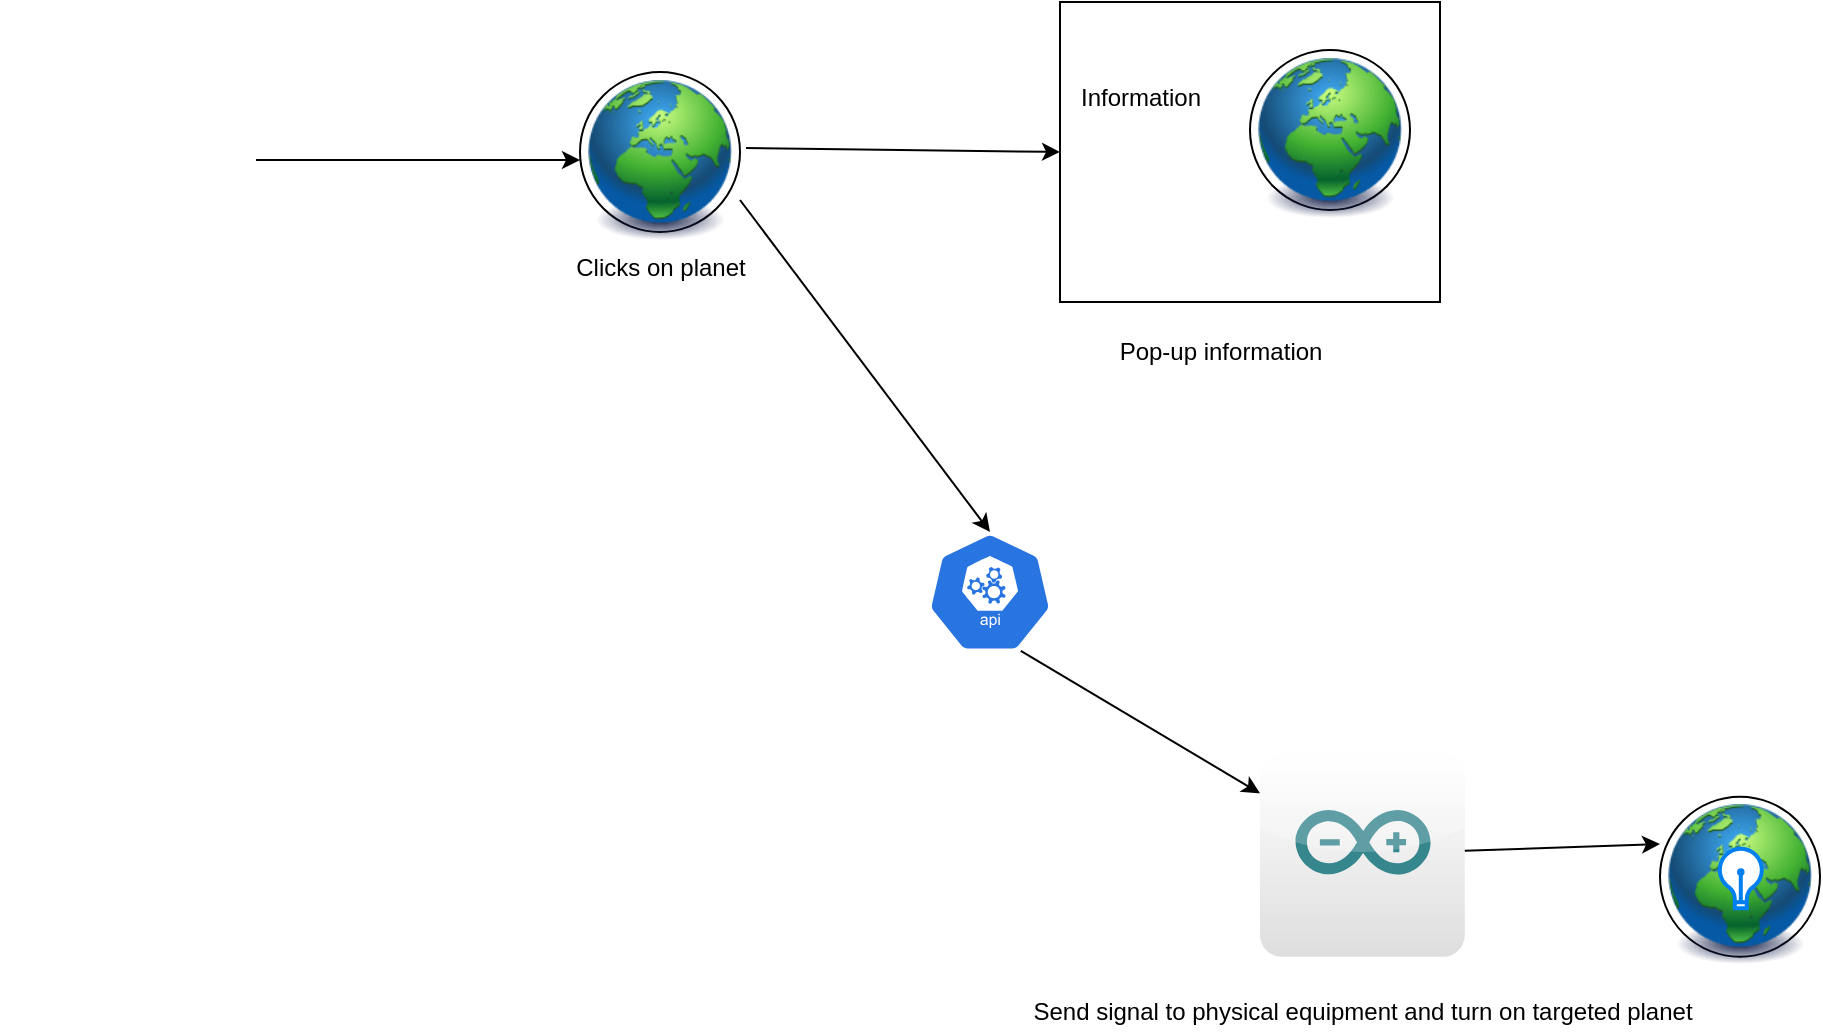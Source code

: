 <mxfile version="16.5.1" type="device"><diagram id="uDRs9OcRIhbEtBqqK2I4" name="Side-1"><mxGraphModel dx="1422" dy="865" grid="1" gridSize="10" guides="1" tooltips="1" connect="1" arrows="1" fold="1" page="1" pageScale="1" pageWidth="3300" pageHeight="4681" math="0" shadow="0"><root><mxCell id="0"/><mxCell id="1" parent="0"/><mxCell id="NnpRM6IyTvtgwIuJeBba-16" value="" style="ellipse;whiteSpace=wrap;html=1;aspect=fixed;" vertex="1" parent="1"><mxGeometry x="1020" y="922.4" width="80" height="80" as="geometry"/></mxCell><mxCell id="NnpRM6IyTvtgwIuJeBba-20" value="" style="image;html=1;image=img/lib/clip_art/general/Earth_globe_128x128.png" vertex="1" parent="1"><mxGeometry x="1020" y="926" width="80" height="80" as="geometry"/></mxCell><mxCell id="NnpRM6IyTvtgwIuJeBba-6" value="" style="rounded=0;whiteSpace=wrap;html=1;" vertex="1" parent="1"><mxGeometry x="720" y="525" width="190" height="150" as="geometry"/></mxCell><mxCell id="NnpRM6IyTvtgwIuJeBba-1" value="" style="shape=image;html=1;verticalAlign=top;verticalLabelPosition=bottom;labelBackgroundColor=#ffffff;imageAspect=0;aspect=fixed;image=https://cdn1.iconfinder.com/data/icons/objects-18/24/lego-figure-toy-head-smile-object-128.png" vertex="1" parent="1"><mxGeometry x="190" y="540" width="128" height="128" as="geometry"/></mxCell><mxCell id="NnpRM6IyTvtgwIuJeBba-2" value="" style="endArrow=classic;html=1;rounded=0;entryX=0;entryY=0.5;entryDx=0;entryDy=0;exitX=1;exitY=0.5;exitDx=0;exitDy=0;" edge="1" parent="1" source="NnpRM6IyTvtgwIuJeBba-1" target="NnpRM6IyTvtgwIuJeBba-18"><mxGeometry width="50" height="50" relative="1" as="geometry"><mxPoint x="320" y="600" as="sourcePoint"/><mxPoint x="450" y="600" as="targetPoint"/></mxGeometry></mxCell><mxCell id="NnpRM6IyTvtgwIuJeBba-3" value="" style="ellipse;whiteSpace=wrap;html=1;aspect=fixed;" vertex="1" parent="1"><mxGeometry x="480" y="560" width="80" height="80" as="geometry"/></mxCell><mxCell id="NnpRM6IyTvtgwIuJeBba-4" value="Clicks on planet" style="text;html=1;align=center;verticalAlign=middle;resizable=0;points=[];autosize=1;strokeColor=none;fillColor=none;" vertex="1" parent="1"><mxGeometry x="470" y="648" width="100" height="20" as="geometry"/></mxCell><mxCell id="NnpRM6IyTvtgwIuJeBba-5" value="" style="ellipse;whiteSpace=wrap;html=1;aspect=fixed;" vertex="1" parent="1"><mxGeometry x="815" y="549" width="80" height="80" as="geometry"/></mxCell><mxCell id="NnpRM6IyTvtgwIuJeBba-7" value="Information" style="text;html=1;align=center;verticalAlign=middle;resizable=0;points=[];autosize=1;strokeColor=none;fillColor=none;" vertex="1" parent="1"><mxGeometry x="720" y="563" width="80" height="20" as="geometry"/></mxCell><mxCell id="NnpRM6IyTvtgwIuJeBba-8" value="Pop-up information" style="text;html=1;align=center;verticalAlign=middle;resizable=0;points=[];autosize=1;strokeColor=none;fillColor=none;" vertex="1" parent="1"><mxGeometry x="740" y="690" width="120" height="20" as="geometry"/></mxCell><mxCell id="NnpRM6IyTvtgwIuJeBba-9" value="" style="endArrow=classic;html=1;rounded=0;exitX=1.038;exitY=0.425;exitDx=0;exitDy=0;exitPerimeter=0;entryX=0;entryY=0.5;entryDx=0;entryDy=0;" edge="1" parent="1" source="NnpRM6IyTvtgwIuJeBba-18" target="NnpRM6IyTvtgwIuJeBba-6"><mxGeometry width="50" height="50" relative="1" as="geometry"><mxPoint x="590" y="600" as="sourcePoint"/><mxPoint x="690" y="600" as="targetPoint"/></mxGeometry></mxCell><mxCell id="NnpRM6IyTvtgwIuJeBba-10" value="" style="endArrow=classic;html=1;rounded=0;entryX=0.5;entryY=0;entryDx=0;entryDy=0;entryPerimeter=0;exitX=1;exitY=0.75;exitDx=0;exitDy=0;" edge="1" parent="1" source="NnpRM6IyTvtgwIuJeBba-18" target="NnpRM6IyTvtgwIuJeBba-13"><mxGeometry width="50" height="50" relative="1" as="geometry"><mxPoint x="580" y="640" as="sourcePoint"/><mxPoint x="660" y="780" as="targetPoint"/></mxGeometry></mxCell><mxCell id="NnpRM6IyTvtgwIuJeBba-11" value="" style="dashed=0;outlineConnect=0;html=1;align=center;labelPosition=center;verticalLabelPosition=bottom;verticalAlign=top;shape=mxgraph.webicons.arduino;gradientColor=#DFDEDE" vertex="1" parent="1"><mxGeometry x="820" y="900" width="102.4" height="102.4" as="geometry"/></mxCell><mxCell id="NnpRM6IyTvtgwIuJeBba-12" value="Send signal to physical equipment and turn on targeted planet" style="text;html=1;align=center;verticalAlign=middle;resizable=0;points=[];autosize=1;strokeColor=none;fillColor=none;" vertex="1" parent="1"><mxGeometry x="696.2" y="1020" width="350" height="20" as="geometry"/></mxCell><mxCell id="NnpRM6IyTvtgwIuJeBba-13" value="" style="sketch=0;html=1;dashed=0;whitespace=wrap;fillColor=#2875E2;strokeColor=#ffffff;points=[[0.005,0.63,0],[0.1,0.2,0],[0.9,0.2,0],[0.5,0,0],[0.995,0.63,0],[0.72,0.99,0],[0.5,1,0],[0.28,0.99,0]];shape=mxgraph.kubernetes.icon;prIcon=api" vertex="1" parent="1"><mxGeometry x="650" y="790" width="70" height="60" as="geometry"/></mxCell><mxCell id="NnpRM6IyTvtgwIuJeBba-14" value="" style="endArrow=classic;html=1;rounded=0;exitX=0.72;exitY=0.99;exitDx=0;exitDy=0;exitPerimeter=0;" edge="1" parent="1" source="NnpRM6IyTvtgwIuJeBba-13" target="NnpRM6IyTvtgwIuJeBba-11"><mxGeometry width="50" height="50" relative="1" as="geometry"><mxPoint x="730" y="840" as="sourcePoint"/><mxPoint x="800" y="930" as="targetPoint"/></mxGeometry></mxCell><mxCell id="NnpRM6IyTvtgwIuJeBba-15" value="" style="html=1;verticalLabelPosition=bottom;align=center;labelBackgroundColor=#ffffff;verticalAlign=top;strokeWidth=2;strokeColor=#0080F0;shadow=0;dashed=0;shape=mxgraph.ios7.icons.lightbulb;" vertex="1" parent="1"><mxGeometry x="1049" y="948.4" width="22.8" height="29.7" as="geometry"/></mxCell><mxCell id="NnpRM6IyTvtgwIuJeBba-17" value="" style="endArrow=classic;html=1;rounded=0;entryX=0;entryY=0.25;entryDx=0;entryDy=0;" edge="1" parent="1" source="NnpRM6IyTvtgwIuJeBba-11" target="NnpRM6IyTvtgwIuJeBba-20"><mxGeometry width="50" height="50" relative="1" as="geometry"><mxPoint x="940" y="960" as="sourcePoint"/><mxPoint x="1010" y="960" as="targetPoint"/></mxGeometry></mxCell><mxCell id="NnpRM6IyTvtgwIuJeBba-18" value="" style="image;html=1;image=img/lib/clip_art/general/Earth_globe_128x128.png" vertex="1" parent="1"><mxGeometry x="480" y="564" width="80" height="80" as="geometry"/></mxCell><mxCell id="NnpRM6IyTvtgwIuJeBba-19" value="" style="image;html=1;image=img/lib/clip_art/general/Earth_globe_128x128.png" vertex="1" parent="1"><mxGeometry x="815" y="553" width="80" height="80" as="geometry"/></mxCell></root></mxGraphModel></diagram></mxfile>